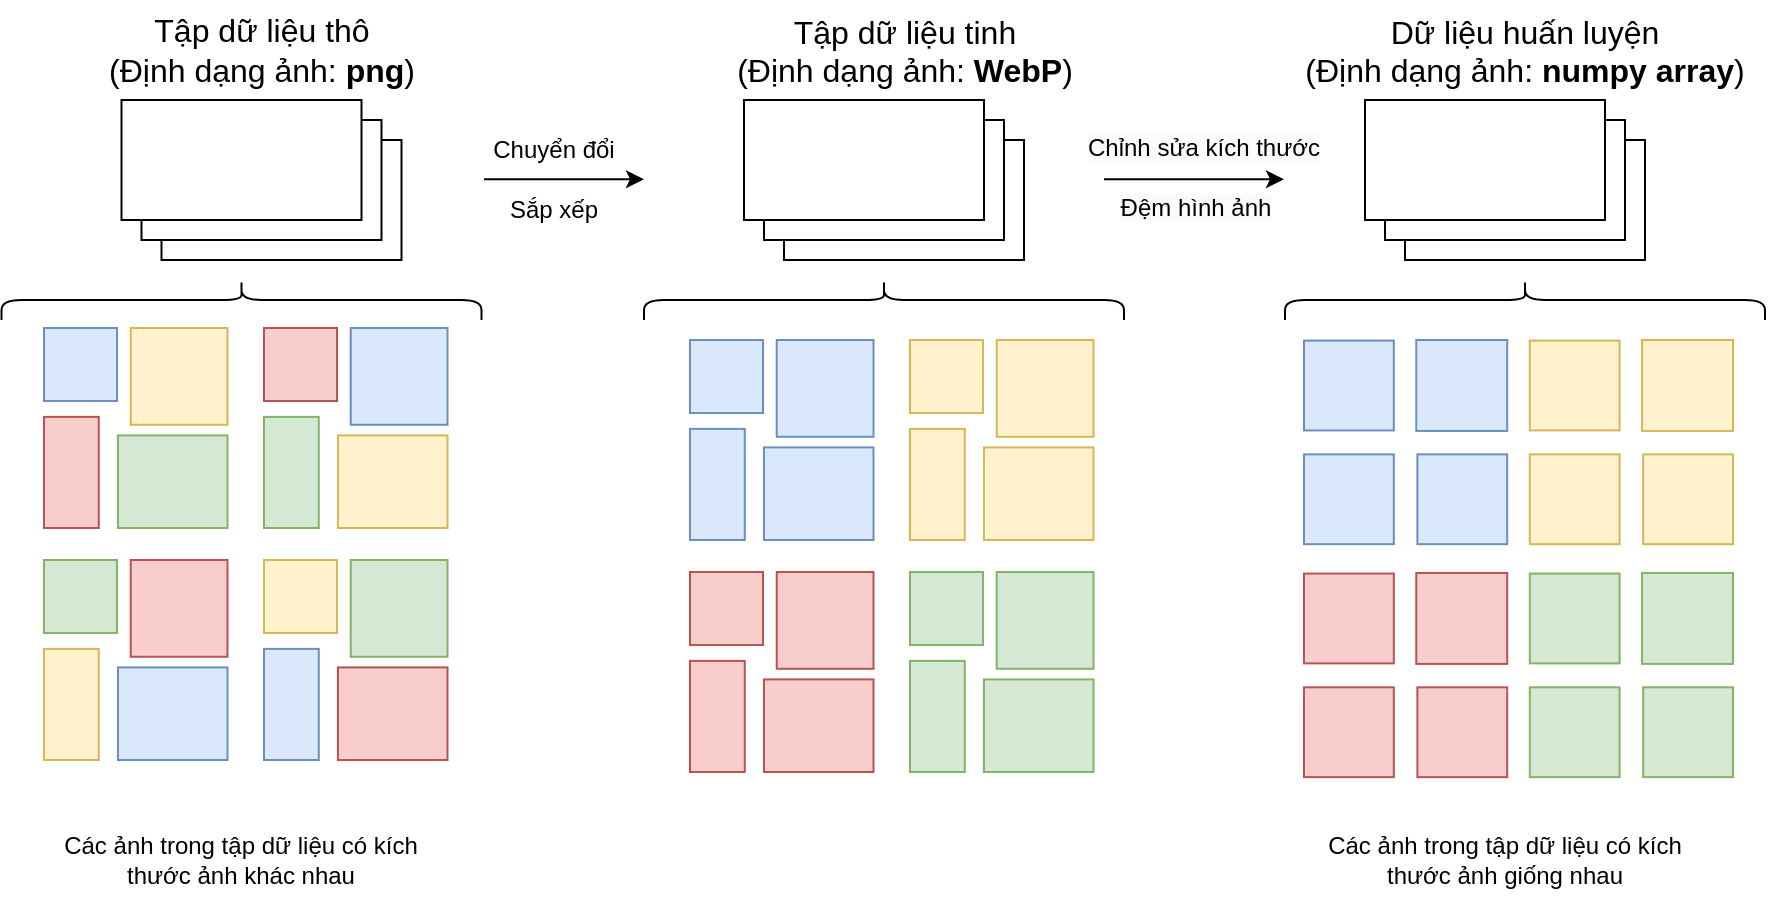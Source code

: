 <mxfile version="24.7.6">
  <diagram name="Trang-1" id="SaRkOys28WkfHKhX5skg">
    <mxGraphModel dx="454" dy="289" grid="1" gridSize="10" guides="1" tooltips="1" connect="1" arrows="1" fold="1" page="1" pageScale="1" pageWidth="1169" pageHeight="827" math="0" shadow="0">
      <root>
        <mxCell id="0" />
        <mxCell id="1" parent="0" />
        <mxCell id="YNkLuMBhHilBqV42xxuy-1" value="" style="rounded=0;whiteSpace=wrap;html=1;" parent="1" vertex="1">
          <mxGeometry x="118.75" y="220" width="120" height="60" as="geometry" />
        </mxCell>
        <mxCell id="YNkLuMBhHilBqV42xxuy-2" value="" style="rounded=0;whiteSpace=wrap;html=1;" parent="1" vertex="1">
          <mxGeometry x="108.75" y="210" width="120" height="60" as="geometry" />
        </mxCell>
        <mxCell id="YNkLuMBhHilBqV42xxuy-3" value="" style="rounded=0;whiteSpace=wrap;html=1;" parent="1" vertex="1">
          <mxGeometry x="98.75" y="200" width="120" height="60" as="geometry" />
        </mxCell>
        <mxCell id="YNkLuMBhHilBqV42xxuy-5" value="" style="endArrow=classic;html=1;rounded=0;" parent="1" edge="1">
          <mxGeometry width="50" height="50" relative="1" as="geometry">
            <mxPoint x="280" y="239.64" as="sourcePoint" />
            <mxPoint x="360" y="239.64" as="targetPoint" />
          </mxGeometry>
        </mxCell>
        <mxCell id="YNkLuMBhHilBqV42xxuy-6" value="" style="rounded=0;whiteSpace=wrap;html=1;" parent="1" vertex="1">
          <mxGeometry x="430" y="220" width="120" height="60" as="geometry" />
        </mxCell>
        <mxCell id="YNkLuMBhHilBqV42xxuy-7" value="" style="rounded=0;whiteSpace=wrap;html=1;" parent="1" vertex="1">
          <mxGeometry x="420" y="210" width="120" height="60" as="geometry" />
        </mxCell>
        <mxCell id="YNkLuMBhHilBqV42xxuy-8" value="" style="rounded=0;whiteSpace=wrap;html=1;" parent="1" vertex="1">
          <mxGeometry x="410" y="200" width="120" height="60" as="geometry" />
        </mxCell>
        <mxCell id="YNkLuMBhHilBqV42xxuy-13" value="&lt;font style=&quot;font-size: 16px;&quot;&gt;Tập dữ liệu thô&lt;br&gt;(Định dạng ảnh: &lt;b&gt;png&lt;/b&gt;)&lt;/font&gt;" style="text;html=1;align=center;verticalAlign=middle;whiteSpace=wrap;rounded=0;" parent="1" vertex="1">
          <mxGeometry x="90" y="160" width="157.5" height="30" as="geometry" />
        </mxCell>
        <mxCell id="YNkLuMBhHilBqV42xxuy-14" value="&lt;font style=&quot;font-size: 16px;&quot;&gt;&lt;span style=&quot;&quot;&gt;Tập dữ liệu tinh&lt;/span&gt;&lt;br style=&quot;&quot;&gt;&lt;span style=&quot;&quot;&gt;(Định dạng ảnh:&amp;nbsp;&lt;b&gt;WebP&lt;/b&gt;&lt;/span&gt;&lt;span style=&quot;&quot;&gt;)&lt;/span&gt;&lt;/font&gt;" style="text;whiteSpace=wrap;html=1;align=center;" parent="1" vertex="1">
          <mxGeometry x="402.5" y="150" width="175" height="50" as="geometry" />
        </mxCell>
        <mxCell id="YNkLuMBhHilBqV42xxuy-15" value="" style="shape=curlyBracket;whiteSpace=wrap;html=1;rounded=1;labelPosition=left;verticalLabelPosition=middle;align=right;verticalAlign=middle;direction=south;" parent="1" vertex="1">
          <mxGeometry x="360" y="290" width="240" height="20" as="geometry" />
        </mxCell>
        <mxCell id="YNkLuMBhHilBqV42xxuy-17" value="" style="endArrow=classic;html=1;rounded=0;" parent="1" edge="1">
          <mxGeometry width="50" height="50" relative="1" as="geometry">
            <mxPoint x="590" y="239.64" as="sourcePoint" />
            <mxPoint x="680" y="239.64" as="targetPoint" />
          </mxGeometry>
        </mxCell>
        <mxCell id="YNkLuMBhHilBqV42xxuy-18" value="" style="rounded=0;whiteSpace=wrap;html=1;" parent="1" vertex="1">
          <mxGeometry x="740.5" y="220" width="120" height="60" as="geometry" />
        </mxCell>
        <mxCell id="YNkLuMBhHilBqV42xxuy-19" value="" style="rounded=0;whiteSpace=wrap;html=1;" parent="1" vertex="1">
          <mxGeometry x="730.5" y="210" width="120" height="60" as="geometry" />
        </mxCell>
        <mxCell id="YNkLuMBhHilBqV42xxuy-20" value="" style="rounded=0;whiteSpace=wrap;html=1;" parent="1" vertex="1">
          <mxGeometry x="720.5" y="200" width="120" height="60" as="geometry" />
        </mxCell>
        <mxCell id="YNkLuMBhHilBqV42xxuy-25" value="&lt;div&gt;&lt;font style=&quot;font-size: 16px;&quot;&gt;Dữ liệu huấn luyện&lt;/font&gt;&lt;/div&gt;&lt;font style=&quot;font-size: 16px;&quot;&gt;(Định dạng ảnh: &lt;b&gt;numpy array&lt;/b&gt;)&lt;/font&gt;" style="text;whiteSpace=wrap;html=1;align=center;" parent="1" vertex="1">
          <mxGeometry x="687" y="150" width="227" height="50" as="geometry" />
        </mxCell>
        <mxCell id="YNkLuMBhHilBqV42xxuy-26" value="Các ảnh trong tập dữ liệu có kích thước ảnh giống nhau" style="text;html=1;align=center;verticalAlign=middle;whiteSpace=wrap;rounded=0;" parent="1" vertex="1">
          <mxGeometry x="690.25" y="560" width="200.5" height="40" as="geometry" />
        </mxCell>
        <mxCell id="YNkLuMBhHilBqV42xxuy-27" value="" style="shape=curlyBracket;whiteSpace=wrap;html=1;rounded=1;labelPosition=left;verticalLabelPosition=middle;align=right;verticalAlign=middle;direction=south;" parent="1" vertex="1">
          <mxGeometry x="680.5" y="290" width="240" height="20" as="geometry" />
        </mxCell>
        <mxCell id="YNkLuMBhHilBqV42xxuy-30" value="Chuyển đổi" style="text;html=1;align=center;verticalAlign=middle;whiteSpace=wrap;rounded=0;" parent="1" vertex="1">
          <mxGeometry x="280" y="210" width="70" height="30" as="geometry" />
        </mxCell>
        <mxCell id="YNkLuMBhHilBqV42xxuy-31" value="&lt;span style=&quot;color: rgb(0, 0, 0); font-family: Helvetica; font-size: 12px; font-style: normal; font-variant-ligatures: normal; font-variant-caps: normal; font-weight: 400; letter-spacing: normal; orphans: 2; text-align: center; text-indent: 0px; text-transform: none; widows: 2; word-spacing: 0px; -webkit-text-stroke-width: 0px; white-space: normal; background-color: rgb(251, 251, 251); text-decoration-thickness: initial; text-decoration-style: initial; text-decoration-color: initial; display: inline !important; float: none;&quot;&gt;Chỉnh sửa kích thước&lt;/span&gt;" style="text;whiteSpace=wrap;html=1;" parent="1" vertex="1">
          <mxGeometry x="580" y="210" width="120" height="20" as="geometry" />
        </mxCell>
        <mxCell id="YNkLuMBhHilBqV42xxuy-32" value="&lt;span style=&quot;color: rgb(0, 0, 0); font-family: Helvetica; font-size: 12px; font-style: normal; font-variant-ligatures: normal; font-variant-caps: normal; font-weight: 400; letter-spacing: normal; orphans: 2; text-indent: 0px; text-transform: none; widows: 2; word-spacing: 0px; -webkit-text-stroke-width: 0px; white-space: normal; background-color: rgb(251, 251, 251); text-decoration-thickness: initial; text-decoration-style: initial; text-decoration-color: initial; float: none; display: inline !important;&quot;&gt;Đệm hình ảnh&lt;/span&gt;" style="text;whiteSpace=wrap;html=1;align=center;" parent="1" vertex="1">
          <mxGeometry x="590.5" y="240" width="90" height="40" as="geometry" />
        </mxCell>
        <mxCell id="l9kd-l0Wb_4_WlqfgiQr-5" value="" style="shape=curlyBracket;whiteSpace=wrap;html=1;rounded=1;labelPosition=left;verticalLabelPosition=middle;align=right;verticalAlign=middle;direction=south;" vertex="1" parent="1">
          <mxGeometry x="38.75" y="290" width="240" height="20" as="geometry" />
        </mxCell>
        <mxCell id="l9kd-l0Wb_4_WlqfgiQr-6" value="Các ảnh trong tập dữ liệu có kích thước ảnh khác nhau" style="text;html=1;align=center;verticalAlign=middle;whiteSpace=wrap;rounded=0;" vertex="1" parent="1">
          <mxGeometry x="58.25" y="560" width="200.5" height="40" as="geometry" />
        </mxCell>
        <mxCell id="l9kd-l0Wb_4_WlqfgiQr-1" value="" style="whiteSpace=wrap;html=1;aspect=fixed;fillColor=#dae8fc;strokeColor=#6c8ebf;container=0;" vertex="1" parent="1">
          <mxGeometry x="60" y="314" width="36.517" height="36.517" as="geometry" />
        </mxCell>
        <mxCell id="l9kd-l0Wb_4_WlqfgiQr-2" value="" style="whiteSpace=wrap;html=1;aspect=fixed;fillColor=#fff2cc;strokeColor=#d6b656;container=0;" vertex="1" parent="1">
          <mxGeometry x="103.364" y="314" width="48.386" height="48.386" as="geometry" />
        </mxCell>
        <mxCell id="l9kd-l0Wb_4_WlqfgiQr-3" value="" style="rounded=0;whiteSpace=wrap;html=1;direction=south;fillColor=#f8cecc;strokeColor=#b85450;container=0;" vertex="1" parent="1">
          <mxGeometry x="60" y="358.444" width="27.388" height="55.556" as="geometry" />
        </mxCell>
        <mxCell id="l9kd-l0Wb_4_WlqfgiQr-4" value="" style="rounded=0;whiteSpace=wrap;html=1;fillColor=#d5e8d4;strokeColor=#82b366;container=0;" vertex="1" parent="1">
          <mxGeometry x="96.974" y="367.704" width="54.776" height="46.296" as="geometry" />
        </mxCell>
        <mxCell id="l9kd-l0Wb_4_WlqfgiQr-9" value="" style="whiteSpace=wrap;html=1;aspect=fixed;fillColor=#f8cecc;strokeColor=#b85450;container=0;" vertex="1" parent="1">
          <mxGeometry x="170" y="314" width="36.517" height="36.517" as="geometry" />
        </mxCell>
        <mxCell id="l9kd-l0Wb_4_WlqfgiQr-10" value="" style="whiteSpace=wrap;html=1;aspect=fixed;fillColor=#dae8fc;strokeColor=#6c8ebf;container=0;" vertex="1" parent="1">
          <mxGeometry x="213.364" y="314" width="48.386" height="48.386" as="geometry" />
        </mxCell>
        <mxCell id="l9kd-l0Wb_4_WlqfgiQr-11" value="" style="rounded=0;whiteSpace=wrap;html=1;direction=south;fillColor=#d5e8d4;strokeColor=#82b366;container=0;" vertex="1" parent="1">
          <mxGeometry x="170" y="358.444" width="27.388" height="55.556" as="geometry" />
        </mxCell>
        <mxCell id="l9kd-l0Wb_4_WlqfgiQr-12" value="" style="rounded=0;whiteSpace=wrap;html=1;fillColor=#fff2cc;strokeColor=#d6b656;container=0;" vertex="1" parent="1">
          <mxGeometry x="206.974" y="367.704" width="54.776" height="46.296" as="geometry" />
        </mxCell>
        <mxCell id="l9kd-l0Wb_4_WlqfgiQr-14" value="" style="whiteSpace=wrap;html=1;aspect=fixed;fillColor=#d5e8d4;strokeColor=#82b366;container=0;" vertex="1" parent="1">
          <mxGeometry x="60" y="430" width="36.517" height="36.517" as="geometry" />
        </mxCell>
        <mxCell id="l9kd-l0Wb_4_WlqfgiQr-15" value="" style="whiteSpace=wrap;html=1;aspect=fixed;fillColor=#f8cecc;strokeColor=#b85450;container=0;" vertex="1" parent="1">
          <mxGeometry x="103.364" y="430" width="48.386" height="48.386" as="geometry" />
        </mxCell>
        <mxCell id="l9kd-l0Wb_4_WlqfgiQr-16" value="" style="rounded=0;whiteSpace=wrap;html=1;direction=south;fillColor=#fff2cc;strokeColor=#d6b656;container=0;" vertex="1" parent="1">
          <mxGeometry x="60" y="474.444" width="27.388" height="55.556" as="geometry" />
        </mxCell>
        <mxCell id="l9kd-l0Wb_4_WlqfgiQr-17" value="" style="rounded=0;whiteSpace=wrap;html=1;fillColor=#dae8fc;strokeColor=#6c8ebf;container=0;" vertex="1" parent="1">
          <mxGeometry x="96.974" y="483.704" width="54.776" height="46.296" as="geometry" />
        </mxCell>
        <mxCell id="l9kd-l0Wb_4_WlqfgiQr-19" value="" style="whiteSpace=wrap;html=1;aspect=fixed;fillColor=#fff2cc;strokeColor=#d6b656;container=0;" vertex="1" parent="1">
          <mxGeometry x="170" y="430" width="36.517" height="36.517" as="geometry" />
        </mxCell>
        <mxCell id="l9kd-l0Wb_4_WlqfgiQr-20" value="" style="whiteSpace=wrap;html=1;aspect=fixed;fillColor=#d5e8d4;strokeColor=#82b366;container=0;" vertex="1" parent="1">
          <mxGeometry x="213.364" y="430" width="48.386" height="48.386" as="geometry" />
        </mxCell>
        <mxCell id="l9kd-l0Wb_4_WlqfgiQr-21" value="" style="rounded=0;whiteSpace=wrap;html=1;direction=south;fillColor=#dae8fc;strokeColor=#6c8ebf;container=0;" vertex="1" parent="1">
          <mxGeometry x="170" y="474.444" width="27.388" height="55.556" as="geometry" />
        </mxCell>
        <mxCell id="l9kd-l0Wb_4_WlqfgiQr-22" value="" style="rounded=0;whiteSpace=wrap;html=1;fillColor=#f8cecc;strokeColor=#b85450;container=0;" vertex="1" parent="1">
          <mxGeometry x="206.974" y="483.704" width="54.776" height="46.296" as="geometry" />
        </mxCell>
        <mxCell id="l9kd-l0Wb_4_WlqfgiQr-24" value="" style="whiteSpace=wrap;html=1;aspect=fixed;fillColor=#dae8fc;strokeColor=#6c8ebf;container=0;" vertex="1" parent="1">
          <mxGeometry x="383" y="320" width="36.517" height="36.517" as="geometry" />
        </mxCell>
        <mxCell id="l9kd-l0Wb_4_WlqfgiQr-25" value="" style="whiteSpace=wrap;html=1;aspect=fixed;fillColor=#dae8fc;strokeColor=#6c8ebf;container=0;" vertex="1" parent="1">
          <mxGeometry x="426.364" y="320" width="48.386" height="48.386" as="geometry" />
        </mxCell>
        <mxCell id="l9kd-l0Wb_4_WlqfgiQr-26" value="" style="rounded=0;whiteSpace=wrap;html=1;direction=south;fillColor=#dae8fc;strokeColor=#6c8ebf;container=0;" vertex="1" parent="1">
          <mxGeometry x="383" y="364.444" width="27.388" height="55.556" as="geometry" />
        </mxCell>
        <mxCell id="l9kd-l0Wb_4_WlqfgiQr-27" value="" style="rounded=0;whiteSpace=wrap;html=1;fillColor=#dae8fc;strokeColor=#6c8ebf;container=0;" vertex="1" parent="1">
          <mxGeometry x="419.974" y="373.704" width="54.776" height="46.296" as="geometry" />
        </mxCell>
        <mxCell id="l9kd-l0Wb_4_WlqfgiQr-29" value="" style="whiteSpace=wrap;html=1;aspect=fixed;fillColor=#fff2cc;strokeColor=#d6b656;container=0;" vertex="1" parent="1">
          <mxGeometry x="493" y="320" width="36.517" height="36.517" as="geometry" />
        </mxCell>
        <mxCell id="l9kd-l0Wb_4_WlqfgiQr-30" value="" style="whiteSpace=wrap;html=1;aspect=fixed;fillColor=#fff2cc;strokeColor=#d6b656;container=0;" vertex="1" parent="1">
          <mxGeometry x="536.364" y="320" width="48.386" height="48.386" as="geometry" />
        </mxCell>
        <mxCell id="l9kd-l0Wb_4_WlqfgiQr-31" value="" style="rounded=0;whiteSpace=wrap;html=1;direction=south;fillColor=#fff2cc;strokeColor=#d6b656;container=0;" vertex="1" parent="1">
          <mxGeometry x="493" y="364.444" width="27.388" height="55.556" as="geometry" />
        </mxCell>
        <mxCell id="l9kd-l0Wb_4_WlqfgiQr-32" value="" style="rounded=0;whiteSpace=wrap;html=1;fillColor=#fff2cc;strokeColor=#d6b656;container=0;" vertex="1" parent="1">
          <mxGeometry x="529.974" y="373.704" width="54.776" height="46.296" as="geometry" />
        </mxCell>
        <mxCell id="l9kd-l0Wb_4_WlqfgiQr-34" value="" style="whiteSpace=wrap;html=1;aspect=fixed;fillColor=#f8cecc;strokeColor=#b85450;container=0;" vertex="1" parent="1">
          <mxGeometry x="383" y="436" width="36.517" height="36.517" as="geometry" />
        </mxCell>
        <mxCell id="l9kd-l0Wb_4_WlqfgiQr-35" value="" style="whiteSpace=wrap;html=1;aspect=fixed;fillColor=#f8cecc;strokeColor=#b85450;container=0;" vertex="1" parent="1">
          <mxGeometry x="426.364" y="436" width="48.386" height="48.386" as="geometry" />
        </mxCell>
        <mxCell id="l9kd-l0Wb_4_WlqfgiQr-36" value="" style="rounded=0;whiteSpace=wrap;html=1;direction=south;fillColor=#f8cecc;strokeColor=#b85450;container=0;" vertex="1" parent="1">
          <mxGeometry x="383" y="480.444" width="27.388" height="55.556" as="geometry" />
        </mxCell>
        <mxCell id="l9kd-l0Wb_4_WlqfgiQr-37" value="" style="rounded=0;whiteSpace=wrap;html=1;fillColor=#f8cecc;strokeColor=#b85450;container=0;" vertex="1" parent="1">
          <mxGeometry x="419.974" y="489.704" width="54.776" height="46.296" as="geometry" />
        </mxCell>
        <mxCell id="l9kd-l0Wb_4_WlqfgiQr-39" value="" style="whiteSpace=wrap;html=1;aspect=fixed;fillColor=#d5e8d4;strokeColor=#82b366;container=0;" vertex="1" parent="1">
          <mxGeometry x="493" y="436" width="36.517" height="36.517" as="geometry" />
        </mxCell>
        <mxCell id="l9kd-l0Wb_4_WlqfgiQr-40" value="" style="whiteSpace=wrap;html=1;aspect=fixed;fillColor=#d5e8d4;strokeColor=#82b366;container=0;" vertex="1" parent="1">
          <mxGeometry x="536.364" y="436" width="48.386" height="48.386" as="geometry" />
        </mxCell>
        <mxCell id="l9kd-l0Wb_4_WlqfgiQr-41" value="" style="rounded=0;whiteSpace=wrap;html=1;direction=south;fillColor=#d5e8d4;strokeColor=#82b366;container=0;" vertex="1" parent="1">
          <mxGeometry x="493" y="480.444" width="27.388" height="55.556" as="geometry" />
        </mxCell>
        <mxCell id="l9kd-l0Wb_4_WlqfgiQr-42" value="" style="rounded=0;whiteSpace=wrap;html=1;fillColor=#d5e8d4;strokeColor=#82b366;container=0;" vertex="1" parent="1">
          <mxGeometry x="529.974" y="489.704" width="54.776" height="46.296" as="geometry" />
        </mxCell>
        <mxCell id="l9kd-l0Wb_4_WlqfgiQr-59" value="" style="group" vertex="1" connectable="0" parent="1">
          <mxGeometry x="690" y="320" width="214.5" height="220" as="geometry" />
        </mxCell>
        <mxCell id="YNkLuMBhHilBqV42xxuy-21" value="" style="whiteSpace=wrap;html=1;aspect=fixed;fillColor=#dae8fc;strokeColor=#6c8ebf;container=0;" parent="l9kd-l0Wb_4_WlqfgiQr-59" vertex="1">
          <mxGeometry y="0.298" width="44.908" height="44.908" as="geometry" />
        </mxCell>
        <mxCell id="YNkLuMBhHilBqV42xxuy-22" value="" style="whiteSpace=wrap;html=1;aspect=fixed;fillColor=#dae8fc;strokeColor=#6c8ebf;container=0;" parent="l9kd-l0Wb_4_WlqfgiQr-59" vertex="1">
          <mxGeometry x="56.136" width="45.47" height="45.47" as="geometry" />
        </mxCell>
        <mxCell id="YNkLuMBhHilBqV42xxuy-28" value="" style="whiteSpace=wrap;html=1;aspect=fixed;fillColor=#dae8fc;strokeColor=#6c8ebf;container=0;" parent="l9kd-l0Wb_4_WlqfgiQr-59" vertex="1">
          <mxGeometry y="57.182" width="44.908" height="44.908" as="geometry" />
        </mxCell>
        <mxCell id="YNkLuMBhHilBqV42xxuy-29" value="" style="whiteSpace=wrap;html=1;aspect=fixed;fillColor=#dae8fc;strokeColor=#6c8ebf;container=0;" parent="l9kd-l0Wb_4_WlqfgiQr-59" vertex="1">
          <mxGeometry x="56.697" y="57.182" width="44.908" height="44.908" as="geometry" />
        </mxCell>
        <mxCell id="l9kd-l0Wb_4_WlqfgiQr-45" value="" style="whiteSpace=wrap;html=1;aspect=fixed;fillColor=#fff2cc;strokeColor=#d6b656;container=0;" vertex="1" parent="l9kd-l0Wb_4_WlqfgiQr-59">
          <mxGeometry x="112.895" y="0.298" width="44.908" height="44.908" as="geometry" />
        </mxCell>
        <mxCell id="l9kd-l0Wb_4_WlqfgiQr-46" value="" style="whiteSpace=wrap;html=1;aspect=fixed;fillColor=#fff2cc;strokeColor=#d6b656;container=0;" vertex="1" parent="l9kd-l0Wb_4_WlqfgiQr-59">
          <mxGeometry x="169.03" width="45.47" height="45.47" as="geometry" />
        </mxCell>
        <mxCell id="l9kd-l0Wb_4_WlqfgiQr-47" value="" style="whiteSpace=wrap;html=1;aspect=fixed;fillColor=#fff2cc;strokeColor=#d6b656;container=0;" vertex="1" parent="l9kd-l0Wb_4_WlqfgiQr-59">
          <mxGeometry x="112.895" y="57.182" width="44.908" height="44.908" as="geometry" />
        </mxCell>
        <mxCell id="l9kd-l0Wb_4_WlqfgiQr-48" value="" style="whiteSpace=wrap;html=1;aspect=fixed;fillColor=#fff2cc;strokeColor=#d6b656;container=0;" vertex="1" parent="l9kd-l0Wb_4_WlqfgiQr-59">
          <mxGeometry x="169.592" y="57.182" width="44.908" height="44.908" as="geometry" />
        </mxCell>
        <mxCell id="l9kd-l0Wb_4_WlqfgiQr-50" value="" style="whiteSpace=wrap;html=1;aspect=fixed;fillColor=#f8cecc;strokeColor=#b85450;container=0;" vertex="1" parent="l9kd-l0Wb_4_WlqfgiQr-59">
          <mxGeometry y="116.78" width="44.908" height="44.908" as="geometry" />
        </mxCell>
        <mxCell id="l9kd-l0Wb_4_WlqfgiQr-51" value="" style="whiteSpace=wrap;html=1;aspect=fixed;fillColor=#f8cecc;strokeColor=#b85450;container=0;" vertex="1" parent="l9kd-l0Wb_4_WlqfgiQr-59">
          <mxGeometry x="56.136" y="116.482" width="45.47" height="45.47" as="geometry" />
        </mxCell>
        <mxCell id="l9kd-l0Wb_4_WlqfgiQr-52" value="" style="whiteSpace=wrap;html=1;aspect=fixed;fillColor=#f8cecc;strokeColor=#b85450;container=0;" vertex="1" parent="l9kd-l0Wb_4_WlqfgiQr-59">
          <mxGeometry y="173.665" width="44.908" height="44.908" as="geometry" />
        </mxCell>
        <mxCell id="l9kd-l0Wb_4_WlqfgiQr-53" value="" style="whiteSpace=wrap;html=1;aspect=fixed;fillColor=#f8cecc;strokeColor=#b85450;container=0;" vertex="1" parent="l9kd-l0Wb_4_WlqfgiQr-59">
          <mxGeometry x="56.697" y="173.665" width="44.908" height="44.908" as="geometry" />
        </mxCell>
        <mxCell id="l9kd-l0Wb_4_WlqfgiQr-55" value="" style="whiteSpace=wrap;html=1;aspect=fixed;fillColor=#d5e8d4;strokeColor=#82b366;container=0;" vertex="1" parent="l9kd-l0Wb_4_WlqfgiQr-59">
          <mxGeometry x="112.895" y="116.78" width="44.908" height="44.908" as="geometry" />
        </mxCell>
        <mxCell id="l9kd-l0Wb_4_WlqfgiQr-56" value="" style="whiteSpace=wrap;html=1;aspect=fixed;fillColor=#d5e8d4;strokeColor=#82b366;container=0;" vertex="1" parent="l9kd-l0Wb_4_WlqfgiQr-59">
          <mxGeometry x="169.03" y="116.482" width="45.47" height="45.47" as="geometry" />
        </mxCell>
        <mxCell id="l9kd-l0Wb_4_WlqfgiQr-57" value="" style="whiteSpace=wrap;html=1;aspect=fixed;fillColor=#d5e8d4;strokeColor=#82b366;container=0;" vertex="1" parent="l9kd-l0Wb_4_WlqfgiQr-59">
          <mxGeometry x="112.895" y="173.665" width="44.908" height="44.908" as="geometry" />
        </mxCell>
        <mxCell id="l9kd-l0Wb_4_WlqfgiQr-58" value="" style="whiteSpace=wrap;html=1;aspect=fixed;fillColor=#d5e8d4;strokeColor=#82b366;container=0;" vertex="1" parent="l9kd-l0Wb_4_WlqfgiQr-59">
          <mxGeometry x="169.592" y="173.665" width="44.908" height="44.908" as="geometry" />
        </mxCell>
        <mxCell id="l9kd-l0Wb_4_WlqfgiQr-60" value="Sắp xếp" style="text;html=1;align=center;verticalAlign=middle;whiteSpace=wrap;rounded=0;" vertex="1" parent="1">
          <mxGeometry x="280" y="240" width="70" height="30" as="geometry" />
        </mxCell>
      </root>
    </mxGraphModel>
  </diagram>
</mxfile>
